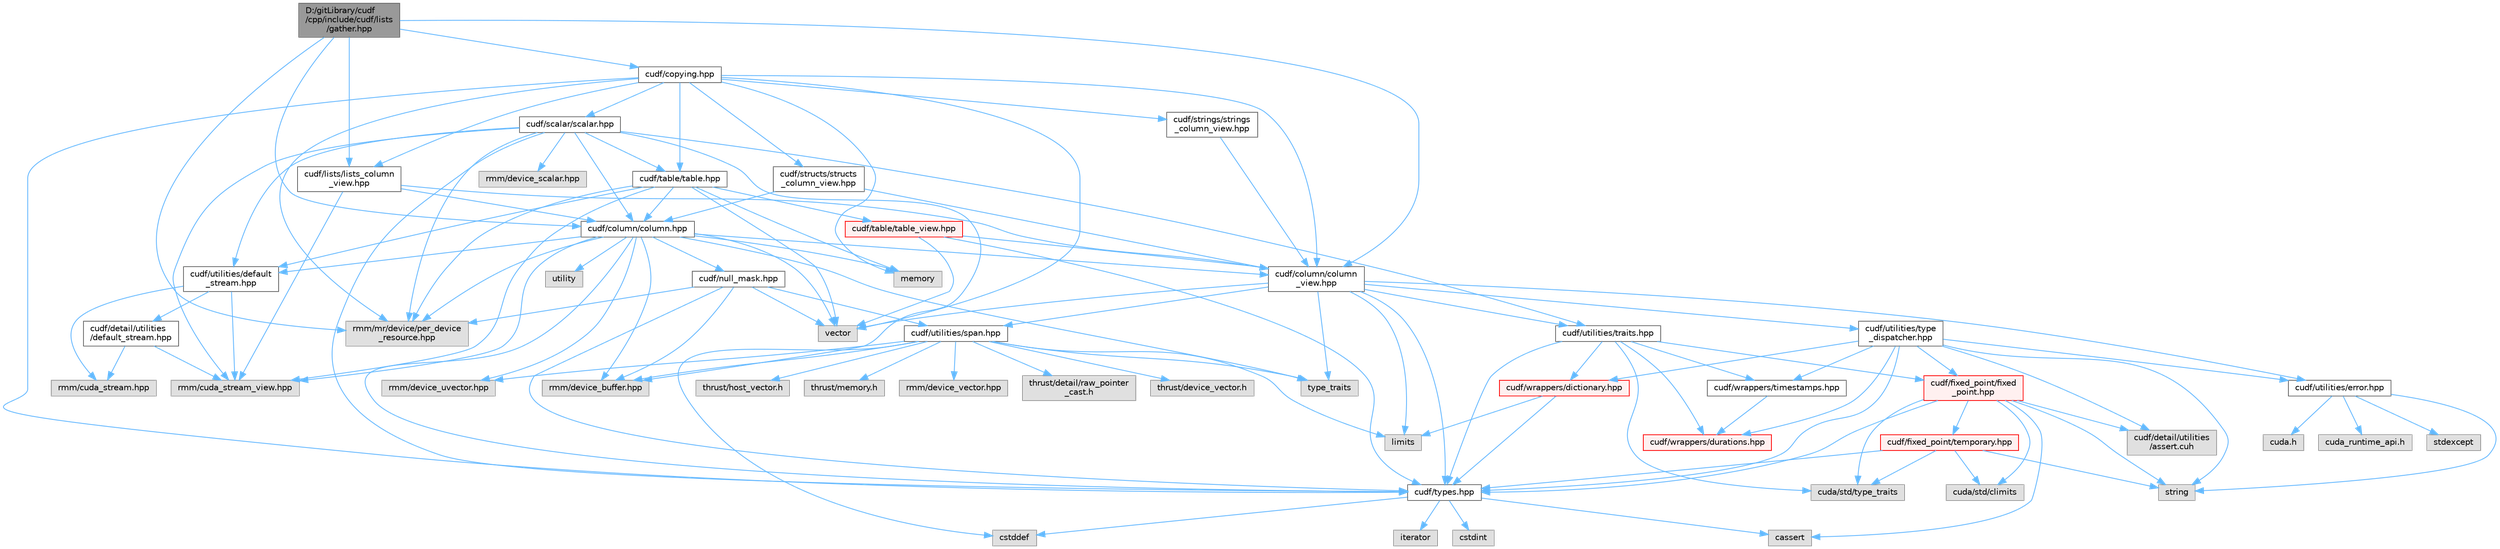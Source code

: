 digraph "D:/gitLibrary/cudf/cpp/include/cudf/lists/gather.hpp"
{
 // LATEX_PDF_SIZE
  bgcolor="transparent";
  edge [fontname=Helvetica,fontsize=10,labelfontname=Helvetica,labelfontsize=10];
  node [fontname=Helvetica,fontsize=10,shape=box,height=0.2,width=0.4];
  Node1 [id="Node000001",label="D:/gitLibrary/cudf\l/cpp/include/cudf/lists\l/gather.hpp",height=0.2,width=0.4,color="gray40", fillcolor="grey60", style="filled", fontcolor="black",tooltip=" "];
  Node1 -> Node2 [id="edge1_Node000001_Node000002",color="steelblue1",style="solid",tooltip=" "];
  Node2 [id="Node000002",label="cudf/column/column.hpp",height=0.2,width=0.4,color="grey40", fillcolor="white", style="filled",URL="$column_8hpp.html",tooltip="Class definition for cudf::column"];
  Node2 -> Node3 [id="edge2_Node000002_Node000003",color="steelblue1",style="solid",tooltip=" "];
  Node3 [id="Node000003",label="cudf/column/column\l_view.hpp",height=0.2,width=0.4,color="grey40", fillcolor="white", style="filled",URL="$column__view_8hpp.html",tooltip="column view class definitions"];
  Node3 -> Node4 [id="edge3_Node000003_Node000004",color="steelblue1",style="solid",tooltip=" "];
  Node4 [id="Node000004",label="cudf/types.hpp",height=0.2,width=0.4,color="grey40", fillcolor="white", style="filled",URL="$types_8hpp.html",tooltip="Type declarations for libcudf."];
  Node4 -> Node5 [id="edge4_Node000004_Node000005",color="steelblue1",style="solid",tooltip=" "];
  Node5 [id="Node000005",label="cassert",height=0.2,width=0.4,color="grey60", fillcolor="#E0E0E0", style="filled",tooltip=" "];
  Node4 -> Node6 [id="edge5_Node000004_Node000006",color="steelblue1",style="solid",tooltip=" "];
  Node6 [id="Node000006",label="cstddef",height=0.2,width=0.4,color="grey60", fillcolor="#E0E0E0", style="filled",tooltip=" "];
  Node4 -> Node7 [id="edge6_Node000004_Node000007",color="steelblue1",style="solid",tooltip=" "];
  Node7 [id="Node000007",label="cstdint",height=0.2,width=0.4,color="grey60", fillcolor="#E0E0E0", style="filled",tooltip=" "];
  Node4 -> Node8 [id="edge7_Node000004_Node000008",color="steelblue1",style="solid",tooltip=" "];
  Node8 [id="Node000008",label="iterator",height=0.2,width=0.4,color="grey60", fillcolor="#E0E0E0", style="filled",tooltip=" "];
  Node3 -> Node9 [id="edge8_Node000003_Node000009",color="steelblue1",style="solid",tooltip=" "];
  Node9 [id="Node000009",label="cudf/utilities/error.hpp",height=0.2,width=0.4,color="grey40", fillcolor="white", style="filled",URL="$error_8hpp.html",tooltip=" "];
  Node9 -> Node10 [id="edge9_Node000009_Node000010",color="steelblue1",style="solid",tooltip=" "];
  Node10 [id="Node000010",label="cuda.h",height=0.2,width=0.4,color="grey60", fillcolor="#E0E0E0", style="filled",tooltip=" "];
  Node9 -> Node11 [id="edge10_Node000009_Node000011",color="steelblue1",style="solid",tooltip=" "];
  Node11 [id="Node000011",label="cuda_runtime_api.h",height=0.2,width=0.4,color="grey60", fillcolor="#E0E0E0", style="filled",tooltip=" "];
  Node9 -> Node12 [id="edge11_Node000009_Node000012",color="steelblue1",style="solid",tooltip=" "];
  Node12 [id="Node000012",label="stdexcept",height=0.2,width=0.4,color="grey60", fillcolor="#E0E0E0", style="filled",tooltip=" "];
  Node9 -> Node13 [id="edge12_Node000009_Node000013",color="steelblue1",style="solid",tooltip=" "];
  Node13 [id="Node000013",label="string",height=0.2,width=0.4,color="grey60", fillcolor="#E0E0E0", style="filled",tooltip=" "];
  Node3 -> Node14 [id="edge13_Node000003_Node000014",color="steelblue1",style="solid",tooltip=" "];
  Node14 [id="Node000014",label="cudf/utilities/span.hpp",height=0.2,width=0.4,color="grey40", fillcolor="white", style="filled",URL="$span_8hpp.html",tooltip=" "];
  Node14 -> Node15 [id="edge14_Node000014_Node000015",color="steelblue1",style="solid",tooltip=" "];
  Node15 [id="Node000015",label="rmm/device_buffer.hpp",height=0.2,width=0.4,color="grey60", fillcolor="#E0E0E0", style="filled",tooltip=" "];
  Node14 -> Node16 [id="edge15_Node000014_Node000016",color="steelblue1",style="solid",tooltip=" "];
  Node16 [id="Node000016",label="rmm/device_uvector.hpp",height=0.2,width=0.4,color="grey60", fillcolor="#E0E0E0", style="filled",tooltip=" "];
  Node14 -> Node17 [id="edge16_Node000014_Node000017",color="steelblue1",style="solid",tooltip=" "];
  Node17 [id="Node000017",label="rmm/device_vector.hpp",height=0.2,width=0.4,color="grey60", fillcolor="#E0E0E0", style="filled",tooltip=" "];
  Node14 -> Node18 [id="edge17_Node000014_Node000018",color="steelblue1",style="solid",tooltip=" "];
  Node18 [id="Node000018",label="thrust/detail/raw_pointer\l_cast.h",height=0.2,width=0.4,color="grey60", fillcolor="#E0E0E0", style="filled",tooltip=" "];
  Node14 -> Node19 [id="edge18_Node000014_Node000019",color="steelblue1",style="solid",tooltip=" "];
  Node19 [id="Node000019",label="thrust/device_vector.h",height=0.2,width=0.4,color="grey60", fillcolor="#E0E0E0", style="filled",tooltip=" "];
  Node14 -> Node20 [id="edge19_Node000014_Node000020",color="steelblue1",style="solid",tooltip=" "];
  Node20 [id="Node000020",label="thrust/host_vector.h",height=0.2,width=0.4,color="grey60", fillcolor="#E0E0E0", style="filled",tooltip=" "];
  Node14 -> Node21 [id="edge20_Node000014_Node000021",color="steelblue1",style="solid",tooltip=" "];
  Node21 [id="Node000021",label="thrust/memory.h",height=0.2,width=0.4,color="grey60", fillcolor="#E0E0E0", style="filled",tooltip=" "];
  Node14 -> Node6 [id="edge21_Node000014_Node000006",color="steelblue1",style="solid",tooltip=" "];
  Node14 -> Node22 [id="edge22_Node000014_Node000022",color="steelblue1",style="solid",tooltip=" "];
  Node22 [id="Node000022",label="limits",height=0.2,width=0.4,color="grey60", fillcolor="#E0E0E0", style="filled",tooltip=" "];
  Node14 -> Node23 [id="edge23_Node000014_Node000023",color="steelblue1",style="solid",tooltip=" "];
  Node23 [id="Node000023",label="type_traits",height=0.2,width=0.4,color="grey60", fillcolor="#E0E0E0", style="filled",tooltip=" "];
  Node3 -> Node24 [id="edge24_Node000003_Node000024",color="steelblue1",style="solid",tooltip=" "];
  Node24 [id="Node000024",label="cudf/utilities/traits.hpp",height=0.2,width=0.4,color="grey40", fillcolor="white", style="filled",URL="$traits_8hpp.html",tooltip=" "];
  Node24 -> Node25 [id="edge25_Node000024_Node000025",color="steelblue1",style="solid",tooltip=" "];
  Node25 [id="Node000025",label="cudf/fixed_point/fixed\l_point.hpp",height=0.2,width=0.4,color="red", fillcolor="#FFF0F0", style="filled",URL="$fixed__point_8hpp.html",tooltip="Class definition for fixed point data type"];
  Node25 -> Node26 [id="edge26_Node000025_Node000026",color="steelblue1",style="solid",tooltip=" "];
  Node26 [id="Node000026",label="cudf/detail/utilities\l/assert.cuh",height=0.2,width=0.4,color="grey60", fillcolor="#E0E0E0", style="filled",tooltip=" "];
  Node25 -> Node27 [id="edge27_Node000025_Node000027",color="steelblue1",style="solid",tooltip=" "];
  Node27 [id="Node000027",label="cudf/fixed_point/temporary.hpp",height=0.2,width=0.4,color="red", fillcolor="#FFF0F0", style="filled",URL="$temporary_8hpp.html",tooltip=" "];
  Node27 -> Node4 [id="edge28_Node000027_Node000004",color="steelblue1",style="solid",tooltip=" "];
  Node27 -> Node28 [id="edge29_Node000027_Node000028",color="steelblue1",style="solid",tooltip=" "];
  Node28 [id="Node000028",label="cuda/std/climits",height=0.2,width=0.4,color="grey60", fillcolor="#E0E0E0", style="filled",tooltip=" "];
  Node27 -> Node30 [id="edge30_Node000027_Node000030",color="steelblue1",style="solid",tooltip=" "];
  Node30 [id="Node000030",label="cuda/std/type_traits",height=0.2,width=0.4,color="grey60", fillcolor="#E0E0E0", style="filled",tooltip=" "];
  Node27 -> Node13 [id="edge31_Node000027_Node000013",color="steelblue1",style="solid",tooltip=" "];
  Node25 -> Node4 [id="edge32_Node000025_Node000004",color="steelblue1",style="solid",tooltip=" "];
  Node25 -> Node28 [id="edge33_Node000025_Node000028",color="steelblue1",style="solid",tooltip=" "];
  Node25 -> Node30 [id="edge34_Node000025_Node000030",color="steelblue1",style="solid",tooltip=" "];
  Node25 -> Node5 [id="edge35_Node000025_Node000005",color="steelblue1",style="solid",tooltip=" "];
  Node25 -> Node13 [id="edge36_Node000025_Node000013",color="steelblue1",style="solid",tooltip=" "];
  Node24 -> Node4 [id="edge37_Node000024_Node000004",color="steelblue1",style="solid",tooltip=" "];
  Node24 -> Node33 [id="edge38_Node000024_Node000033",color="steelblue1",style="solid",tooltip=" "];
  Node33 [id="Node000033",label="cudf/wrappers/dictionary.hpp",height=0.2,width=0.4,color="red", fillcolor="#FFF0F0", style="filled",URL="$dictionary_8hpp.html",tooltip="Concrete type definition for dictionary columns."];
  Node33 -> Node4 [id="edge39_Node000033_Node000004",color="steelblue1",style="solid",tooltip=" "];
  Node33 -> Node22 [id="edge40_Node000033_Node000022",color="steelblue1",style="solid",tooltip=" "];
  Node24 -> Node35 [id="edge41_Node000024_Node000035",color="steelblue1",style="solid",tooltip=" "];
  Node35 [id="Node000035",label="cudf/wrappers/durations.hpp",height=0.2,width=0.4,color="red", fillcolor="#FFF0F0", style="filled",URL="$durations_8hpp.html",tooltip="Concrete type definitions for int32_t and int64_t durations in varying resolutions."];
  Node24 -> Node37 [id="edge42_Node000024_Node000037",color="steelblue1",style="solid",tooltip=" "];
  Node37 [id="Node000037",label="cudf/wrappers/timestamps.hpp",height=0.2,width=0.4,color="grey40", fillcolor="white", style="filled",URL="$timestamps_8hpp.html",tooltip="Concrete type definitions for int32_t and int64_t timestamps in varying resolutions as durations sinc..."];
  Node37 -> Node35 [id="edge43_Node000037_Node000035",color="steelblue1",style="solid",tooltip=" "];
  Node24 -> Node30 [id="edge44_Node000024_Node000030",color="steelblue1",style="solid",tooltip=" "];
  Node3 -> Node38 [id="edge45_Node000003_Node000038",color="steelblue1",style="solid",tooltip=" "];
  Node38 [id="Node000038",label="cudf/utilities/type\l_dispatcher.hpp",height=0.2,width=0.4,color="grey40", fillcolor="white", style="filled",URL="$type__dispatcher_8hpp.html",tooltip="Defines the mapping between cudf::type_id runtime type information and concrete C++ types."];
  Node38 -> Node26 [id="edge46_Node000038_Node000026",color="steelblue1",style="solid",tooltip=" "];
  Node38 -> Node25 [id="edge47_Node000038_Node000025",color="steelblue1",style="solid",tooltip=" "];
  Node38 -> Node4 [id="edge48_Node000038_Node000004",color="steelblue1",style="solid",tooltip=" "];
  Node38 -> Node9 [id="edge49_Node000038_Node000009",color="steelblue1",style="solid",tooltip=" "];
  Node38 -> Node33 [id="edge50_Node000038_Node000033",color="steelblue1",style="solid",tooltip=" "];
  Node38 -> Node35 [id="edge51_Node000038_Node000035",color="steelblue1",style="solid",tooltip=" "];
  Node38 -> Node37 [id="edge52_Node000038_Node000037",color="steelblue1",style="solid",tooltip=" "];
  Node38 -> Node13 [id="edge53_Node000038_Node000013",color="steelblue1",style="solid",tooltip=" "];
  Node3 -> Node22 [id="edge54_Node000003_Node000022",color="steelblue1",style="solid",tooltip=" "];
  Node3 -> Node23 [id="edge55_Node000003_Node000023",color="steelblue1",style="solid",tooltip=" "];
  Node3 -> Node39 [id="edge56_Node000003_Node000039",color="steelblue1",style="solid",tooltip=" "];
  Node39 [id="Node000039",label="vector",height=0.2,width=0.4,color="grey60", fillcolor="#E0E0E0", style="filled",tooltip=" "];
  Node2 -> Node40 [id="edge57_Node000002_Node000040",color="steelblue1",style="solid",tooltip=" "];
  Node40 [id="Node000040",label="cudf/null_mask.hpp",height=0.2,width=0.4,color="grey40", fillcolor="white", style="filled",URL="$null__mask_8hpp.html",tooltip="APIs for managing validity bitmasks"];
  Node40 -> Node4 [id="edge58_Node000040_Node000004",color="steelblue1",style="solid",tooltip=" "];
  Node40 -> Node14 [id="edge59_Node000040_Node000014",color="steelblue1",style="solid",tooltip=" "];
  Node40 -> Node15 [id="edge60_Node000040_Node000015",color="steelblue1",style="solid",tooltip=" "];
  Node40 -> Node41 [id="edge61_Node000040_Node000041",color="steelblue1",style="solid",tooltip=" "];
  Node41 [id="Node000041",label="rmm/mr/device/per_device\l_resource.hpp",height=0.2,width=0.4,color="grey60", fillcolor="#E0E0E0", style="filled",tooltip=" "];
  Node40 -> Node39 [id="edge62_Node000040_Node000039",color="steelblue1",style="solid",tooltip=" "];
  Node2 -> Node4 [id="edge63_Node000002_Node000004",color="steelblue1",style="solid",tooltip=" "];
  Node2 -> Node42 [id="edge64_Node000002_Node000042",color="steelblue1",style="solid",tooltip=" "];
  Node42 [id="Node000042",label="cudf/utilities/default\l_stream.hpp",height=0.2,width=0.4,color="grey40", fillcolor="white", style="filled",URL="$utilities_2default__stream_8hpp.html",tooltip=" "];
  Node42 -> Node43 [id="edge65_Node000042_Node000043",color="steelblue1",style="solid",tooltip=" "];
  Node43 [id="Node000043",label="cudf/detail/utilities\l/default_stream.hpp",height=0.2,width=0.4,color="grey40", fillcolor="white", style="filled",URL="$detail_2utilities_2default__stream_8hpp.html",tooltip=" "];
  Node43 -> Node44 [id="edge66_Node000043_Node000044",color="steelblue1",style="solid",tooltip=" "];
  Node44 [id="Node000044",label="rmm/cuda_stream.hpp",height=0.2,width=0.4,color="grey60", fillcolor="#E0E0E0", style="filled",tooltip=" "];
  Node43 -> Node45 [id="edge67_Node000043_Node000045",color="steelblue1",style="solid",tooltip=" "];
  Node45 [id="Node000045",label="rmm/cuda_stream_view.hpp",height=0.2,width=0.4,color="grey60", fillcolor="#E0E0E0", style="filled",tooltip=" "];
  Node42 -> Node44 [id="edge68_Node000042_Node000044",color="steelblue1",style="solid",tooltip=" "];
  Node42 -> Node45 [id="edge69_Node000042_Node000045",color="steelblue1",style="solid",tooltip=" "];
  Node2 -> Node45 [id="edge70_Node000002_Node000045",color="steelblue1",style="solid",tooltip=" "];
  Node2 -> Node15 [id="edge71_Node000002_Node000015",color="steelblue1",style="solid",tooltip=" "];
  Node2 -> Node16 [id="edge72_Node000002_Node000016",color="steelblue1",style="solid",tooltip=" "];
  Node2 -> Node41 [id="edge73_Node000002_Node000041",color="steelblue1",style="solid",tooltip=" "];
  Node2 -> Node46 [id="edge74_Node000002_Node000046",color="steelblue1",style="solid",tooltip=" "];
  Node46 [id="Node000046",label="memory",height=0.2,width=0.4,color="grey60", fillcolor="#E0E0E0", style="filled",tooltip=" "];
  Node2 -> Node23 [id="edge75_Node000002_Node000023",color="steelblue1",style="solid",tooltip=" "];
  Node2 -> Node47 [id="edge76_Node000002_Node000047",color="steelblue1",style="solid",tooltip=" "];
  Node47 [id="Node000047",label="utility",height=0.2,width=0.4,color="grey60", fillcolor="#E0E0E0", style="filled",tooltip=" "];
  Node2 -> Node39 [id="edge77_Node000002_Node000039",color="steelblue1",style="solid",tooltip=" "];
  Node1 -> Node3 [id="edge78_Node000001_Node000003",color="steelblue1",style="solid",tooltip=" "];
  Node1 -> Node48 [id="edge79_Node000001_Node000048",color="steelblue1",style="solid",tooltip=" "];
  Node48 [id="Node000048",label="cudf/copying.hpp",height=0.2,width=0.4,color="grey40", fillcolor="white", style="filled",URL="$copying_8hpp.html",tooltip="Column APIs for gather, scatter, split, slice, etc."];
  Node48 -> Node3 [id="edge80_Node000048_Node000003",color="steelblue1",style="solid",tooltip=" "];
  Node48 -> Node49 [id="edge81_Node000048_Node000049",color="steelblue1",style="solid",tooltip=" "];
  Node49 [id="Node000049",label="cudf/lists/lists_column\l_view.hpp",height=0.2,width=0.4,color="grey40", fillcolor="white", style="filled",URL="$lists__column__view_8hpp.html",tooltip="Class definition for cudf::lists_column_view"];
  Node49 -> Node2 [id="edge82_Node000049_Node000002",color="steelblue1",style="solid",tooltip=" "];
  Node49 -> Node3 [id="edge83_Node000049_Node000003",color="steelblue1",style="solid",tooltip=" "];
  Node49 -> Node45 [id="edge84_Node000049_Node000045",color="steelblue1",style="solid",tooltip=" "];
  Node48 -> Node50 [id="edge85_Node000048_Node000050",color="steelblue1",style="solid",tooltip=" "];
  Node50 [id="Node000050",label="cudf/scalar/scalar.hpp",height=0.2,width=0.4,color="grey40", fillcolor="white", style="filled",URL="$scalar_8hpp.html",tooltip="Class definitions for cudf::scalar"];
  Node50 -> Node2 [id="edge86_Node000050_Node000002",color="steelblue1",style="solid",tooltip=" "];
  Node50 -> Node51 [id="edge87_Node000050_Node000051",color="steelblue1",style="solid",tooltip=" "];
  Node51 [id="Node000051",label="cudf/table/table.hpp",height=0.2,width=0.4,color="grey40", fillcolor="white", style="filled",URL="$table_8hpp.html",tooltip="Class definition for cudf::table"];
  Node51 -> Node2 [id="edge88_Node000051_Node000002",color="steelblue1",style="solid",tooltip=" "];
  Node51 -> Node52 [id="edge89_Node000051_Node000052",color="steelblue1",style="solid",tooltip=" "];
  Node52 [id="Node000052",label="cudf/table/table_view.hpp",height=0.2,width=0.4,color="red", fillcolor="#FFF0F0", style="filled",URL="$table__view_8hpp.html",tooltip="Class definitions for (mutable)_table_view"];
  Node52 -> Node3 [id="edge90_Node000052_Node000003",color="steelblue1",style="solid",tooltip=" "];
  Node52 -> Node4 [id="edge91_Node000052_Node000004",color="steelblue1",style="solid",tooltip=" "];
  Node52 -> Node39 [id="edge92_Node000052_Node000039",color="steelblue1",style="solid",tooltip=" "];
  Node51 -> Node42 [id="edge93_Node000051_Node000042",color="steelblue1",style="solid",tooltip=" "];
  Node51 -> Node45 [id="edge94_Node000051_Node000045",color="steelblue1",style="solid",tooltip=" "];
  Node51 -> Node41 [id="edge95_Node000051_Node000041",color="steelblue1",style="solid",tooltip=" "];
  Node51 -> Node46 [id="edge96_Node000051_Node000046",color="steelblue1",style="solid",tooltip=" "];
  Node51 -> Node39 [id="edge97_Node000051_Node000039",color="steelblue1",style="solid",tooltip=" "];
  Node50 -> Node4 [id="edge98_Node000050_Node000004",color="steelblue1",style="solid",tooltip=" "];
  Node50 -> Node42 [id="edge99_Node000050_Node000042",color="steelblue1",style="solid",tooltip=" "];
  Node50 -> Node24 [id="edge100_Node000050_Node000024",color="steelblue1",style="solid",tooltip=" "];
  Node50 -> Node45 [id="edge101_Node000050_Node000045",color="steelblue1",style="solid",tooltip=" "];
  Node50 -> Node15 [id="edge102_Node000050_Node000015",color="steelblue1",style="solid",tooltip=" "];
  Node50 -> Node53 [id="edge103_Node000050_Node000053",color="steelblue1",style="solid",tooltip=" "];
  Node53 [id="Node000053",label="rmm/device_scalar.hpp",height=0.2,width=0.4,color="grey60", fillcolor="#E0E0E0", style="filled",tooltip=" "];
  Node50 -> Node41 [id="edge104_Node000050_Node000041",color="steelblue1",style="solid",tooltip=" "];
  Node48 -> Node54 [id="edge105_Node000048_Node000054",color="steelblue1",style="solid",tooltip=" "];
  Node54 [id="Node000054",label="cudf/strings/strings\l_column_view.hpp",height=0.2,width=0.4,color="grey40", fillcolor="white", style="filled",URL="$strings__column__view_8hpp.html",tooltip="Class definition for cudf::strings_column_view"];
  Node54 -> Node3 [id="edge106_Node000054_Node000003",color="steelblue1",style="solid",tooltip=" "];
  Node48 -> Node55 [id="edge107_Node000048_Node000055",color="steelblue1",style="solid",tooltip=" "];
  Node55 [id="Node000055",label="cudf/structs/structs\l_column_view.hpp",height=0.2,width=0.4,color="grey40", fillcolor="white", style="filled",URL="$structs__column__view_8hpp.html",tooltip="Class definition for cudf::structs_column_view."];
  Node55 -> Node2 [id="edge108_Node000055_Node000002",color="steelblue1",style="solid",tooltip=" "];
  Node55 -> Node3 [id="edge109_Node000055_Node000003",color="steelblue1",style="solid",tooltip=" "];
  Node48 -> Node51 [id="edge110_Node000048_Node000051",color="steelblue1",style="solid",tooltip=" "];
  Node48 -> Node4 [id="edge111_Node000048_Node000004",color="steelblue1",style="solid",tooltip=" "];
  Node48 -> Node41 [id="edge112_Node000048_Node000041",color="steelblue1",style="solid",tooltip=" "];
  Node48 -> Node46 [id="edge113_Node000048_Node000046",color="steelblue1",style="solid",tooltip=" "];
  Node48 -> Node39 [id="edge114_Node000048_Node000039",color="steelblue1",style="solid",tooltip=" "];
  Node1 -> Node49 [id="edge115_Node000001_Node000049",color="steelblue1",style="solid",tooltip=" "];
  Node1 -> Node41 [id="edge116_Node000001_Node000041",color="steelblue1",style="solid",tooltip=" "];
}
